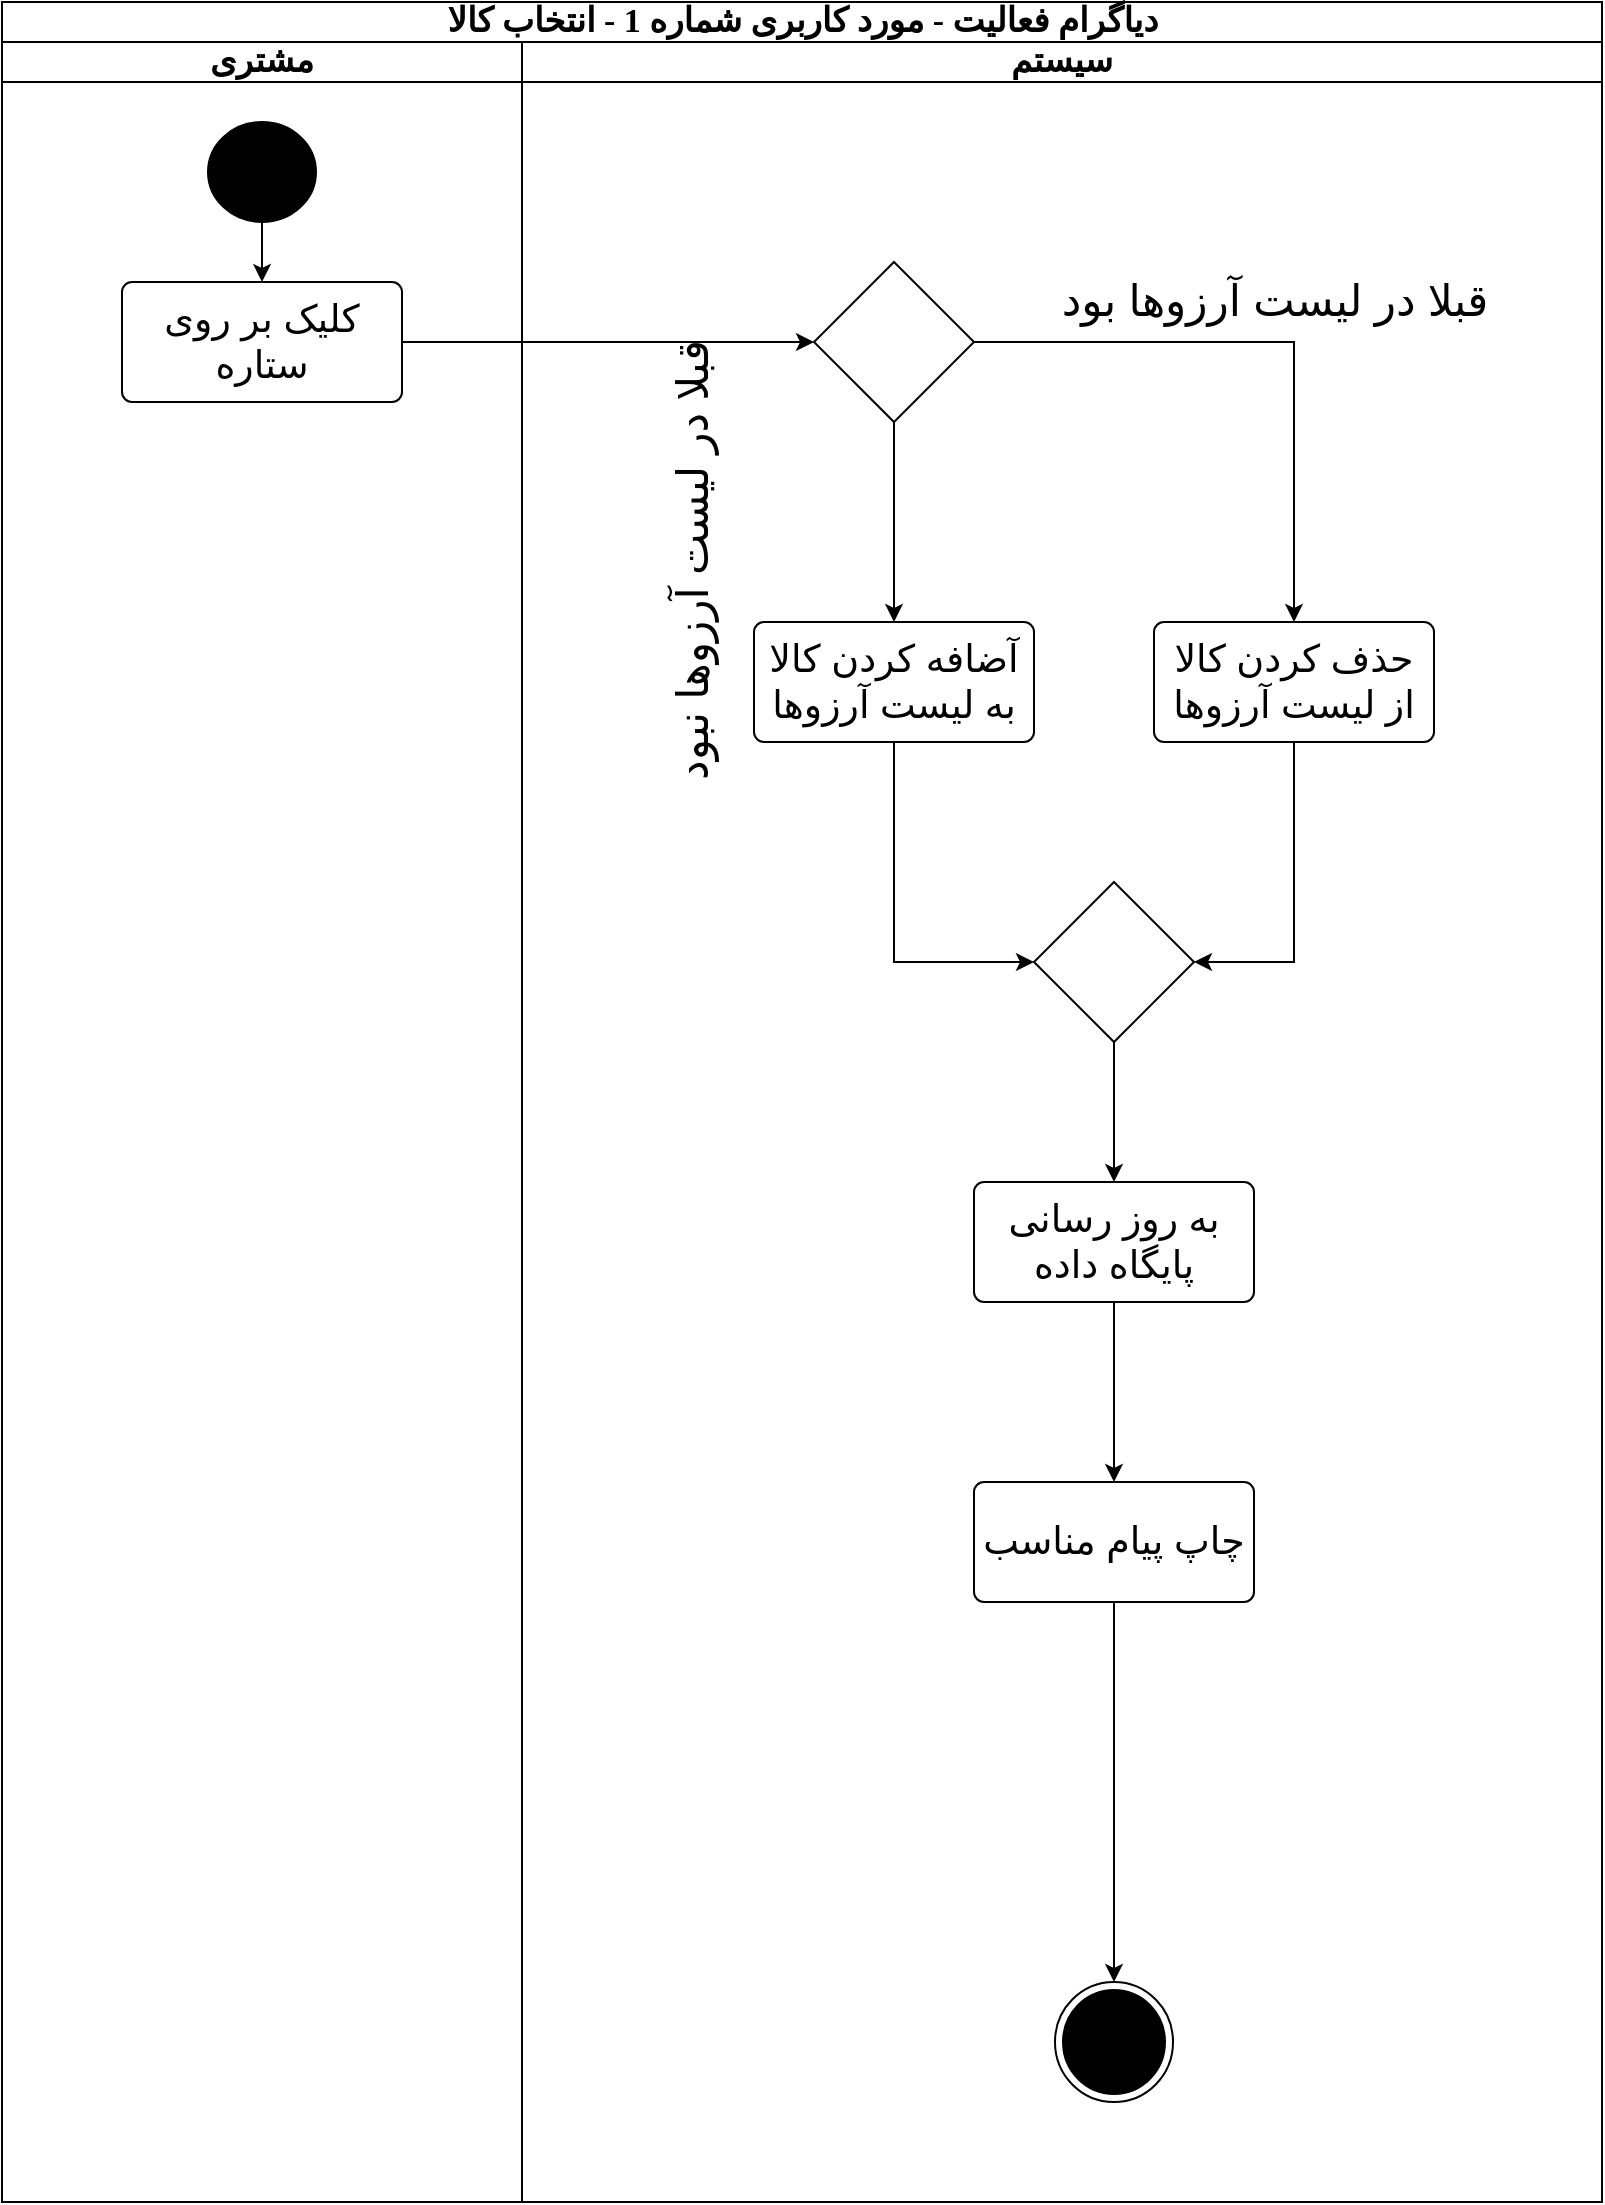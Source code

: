 <mxfile version="24.4.4" type="device">
  <diagram name="Page-1" id="0783ab3e-0a74-02c8-0abd-f7b4e66b4bec">
    <mxGraphModel dx="2625" dy="1325" grid="1" gridSize="10" guides="1" tooltips="1" connect="1" arrows="1" fold="1" page="1" pageScale="1" pageWidth="827" pageHeight="1169" background="none" math="0" shadow="0">
      <root>
        <mxCell id="0" />
        <mxCell id="1" parent="0" />
        <mxCell id="1c1d494c118603dd-1" value="دیاگرام فعالیت - مورد کاربری شماره 1 - انتخاب کالا" style="swimlane;html=1;childLayout=stackLayout;startSize=20;rounded=0;shadow=0;comic=0;labelBackgroundColor=none;strokeWidth=1;fontFamily=Verdana;fontSize=17;align=center;" parent="1" vertex="1">
          <mxGeometry x="14" y="20" width="800" height="1100" as="geometry" />
        </mxCell>
        <mxCell id="bYX_rBt1W14Q4xHbeTwR-1" value="مشتری" style="swimlane;startSize=20;whiteSpace=wrap;html=1;fontSize=17;" vertex="1" parent="1c1d494c118603dd-1">
          <mxGeometry y="20" width="260" height="1080" as="geometry" />
        </mxCell>
        <mxCell id="bYX_rBt1W14Q4xHbeTwR-70" style="edgeStyle=orthogonalEdgeStyle;rounded=0;orthogonalLoop=1;jettySize=auto;html=1;entryX=0.5;entryY=0;entryDx=0;entryDy=0;" edge="1" parent="bYX_rBt1W14Q4xHbeTwR-1" source="bYX_rBt1W14Q4xHbeTwR-68" target="bYX_rBt1W14Q4xHbeTwR-69">
          <mxGeometry relative="1" as="geometry" />
        </mxCell>
        <mxCell id="bYX_rBt1W14Q4xHbeTwR-68" value="" style="ellipse;fillColor=strokeColor;html=1;" vertex="1" parent="bYX_rBt1W14Q4xHbeTwR-1">
          <mxGeometry x="103" y="40" width="54" height="50" as="geometry" />
        </mxCell>
        <mxCell id="bYX_rBt1W14Q4xHbeTwR-69" value="&lt;font style=&quot;font-size: 19px;&quot;&gt;کلیک بر روی ستاره&lt;/font&gt;" style="html=1;align=center;verticalAlign=middle;rounded=1;absoluteArcSize=1;arcSize=10;dashed=0;whiteSpace=wrap;" vertex="1" parent="bYX_rBt1W14Q4xHbeTwR-1">
          <mxGeometry x="60" y="120" width="140" height="60" as="geometry" />
        </mxCell>
        <mxCell id="bYX_rBt1W14Q4xHbeTwR-3" value="سیستم" style="swimlane;startSize=20;whiteSpace=wrap;html=1;fontSize=17;" vertex="1" parent="1c1d494c118603dd-1">
          <mxGeometry x="260" y="20" width="540" height="1080" as="geometry" />
        </mxCell>
        <mxCell id="bYX_rBt1W14Q4xHbeTwR-74" style="edgeStyle=orthogonalEdgeStyle;rounded=0;orthogonalLoop=1;jettySize=auto;html=1;entryX=0.5;entryY=0;entryDx=0;entryDy=0;" edge="1" parent="bYX_rBt1W14Q4xHbeTwR-3" source="bYX_rBt1W14Q4xHbeTwR-71" target="bYX_rBt1W14Q4xHbeTwR-73">
          <mxGeometry relative="1" as="geometry" />
        </mxCell>
        <mxCell id="bYX_rBt1W14Q4xHbeTwR-75" value="&lt;font style=&quot;font-size: 22px;&quot;&gt;قبلا در لیست آرزوها نبود&lt;/font&gt;" style="edgeLabel;html=1;align=center;verticalAlign=middle;resizable=0;points=[];rotation=-90;" vertex="1" connectable="0" parent="bYX_rBt1W14Q4xHbeTwR-74">
          <mxGeometry x="0.532" relative="1" as="geometry">
            <mxPoint x="-100" y="-7" as="offset" />
          </mxGeometry>
        </mxCell>
        <mxCell id="bYX_rBt1W14Q4xHbeTwR-77" style="edgeStyle=orthogonalEdgeStyle;rounded=0;orthogonalLoop=1;jettySize=auto;html=1;entryX=0.5;entryY=0;entryDx=0;entryDy=0;" edge="1" parent="bYX_rBt1W14Q4xHbeTwR-3" source="bYX_rBt1W14Q4xHbeTwR-71" target="bYX_rBt1W14Q4xHbeTwR-76">
          <mxGeometry relative="1" as="geometry" />
        </mxCell>
        <mxCell id="bYX_rBt1W14Q4xHbeTwR-79" value="&lt;span style=&quot;font-size: 22px;&quot;&gt;قبلا در لیست آرزوها بود&lt;/span&gt;" style="edgeLabel;html=1;align=center;verticalAlign=middle;resizable=0;points=[];" vertex="1" connectable="0" parent="bYX_rBt1W14Q4xHbeTwR-77">
          <mxGeometry x="0.588" y="-2" relative="1" as="geometry">
            <mxPoint x="-8" y="-98" as="offset" />
          </mxGeometry>
        </mxCell>
        <mxCell id="bYX_rBt1W14Q4xHbeTwR-71" value="" style="rhombus;whiteSpace=wrap;html=1;" vertex="1" parent="bYX_rBt1W14Q4xHbeTwR-3">
          <mxGeometry x="146" y="110" width="80" height="80" as="geometry" />
        </mxCell>
        <mxCell id="bYX_rBt1W14Q4xHbeTwR-82" style="edgeStyle=orthogonalEdgeStyle;rounded=0;orthogonalLoop=1;jettySize=auto;html=1;entryX=0;entryY=0.5;entryDx=0;entryDy=0;" edge="1" parent="bYX_rBt1W14Q4xHbeTwR-3" source="bYX_rBt1W14Q4xHbeTwR-73" target="bYX_rBt1W14Q4xHbeTwR-80">
          <mxGeometry relative="1" as="geometry" />
        </mxCell>
        <mxCell id="bYX_rBt1W14Q4xHbeTwR-73" value="&lt;span style=&quot;font-size: 19px;&quot;&gt;آضافه کردن کالا به لیست آرزوها&lt;/span&gt;" style="html=1;align=center;verticalAlign=middle;rounded=1;absoluteArcSize=1;arcSize=10;dashed=0;whiteSpace=wrap;" vertex="1" parent="bYX_rBt1W14Q4xHbeTwR-3">
          <mxGeometry x="116" y="290" width="140" height="60" as="geometry" />
        </mxCell>
        <mxCell id="bYX_rBt1W14Q4xHbeTwR-81" style="edgeStyle=orthogonalEdgeStyle;rounded=0;orthogonalLoop=1;jettySize=auto;html=1;entryX=1;entryY=0.5;entryDx=0;entryDy=0;" edge="1" parent="bYX_rBt1W14Q4xHbeTwR-3" source="bYX_rBt1W14Q4xHbeTwR-76" target="bYX_rBt1W14Q4xHbeTwR-80">
          <mxGeometry relative="1" as="geometry" />
        </mxCell>
        <mxCell id="bYX_rBt1W14Q4xHbeTwR-76" value="&lt;span style=&quot;font-size: 19px;&quot;&gt;حذف کردن کالا از لیست آرزوها&lt;/span&gt;" style="html=1;align=center;verticalAlign=middle;rounded=1;absoluteArcSize=1;arcSize=10;dashed=0;whiteSpace=wrap;" vertex="1" parent="bYX_rBt1W14Q4xHbeTwR-3">
          <mxGeometry x="316" y="290" width="140" height="60" as="geometry" />
        </mxCell>
        <mxCell id="bYX_rBt1W14Q4xHbeTwR-84" style="edgeStyle=orthogonalEdgeStyle;rounded=0;orthogonalLoop=1;jettySize=auto;html=1;entryX=0.5;entryY=0;entryDx=0;entryDy=0;" edge="1" parent="bYX_rBt1W14Q4xHbeTwR-3" source="bYX_rBt1W14Q4xHbeTwR-80" target="bYX_rBt1W14Q4xHbeTwR-83">
          <mxGeometry relative="1" as="geometry" />
        </mxCell>
        <mxCell id="bYX_rBt1W14Q4xHbeTwR-80" value="" style="rhombus;whiteSpace=wrap;html=1;" vertex="1" parent="bYX_rBt1W14Q4xHbeTwR-3">
          <mxGeometry x="256" y="420" width="80" height="80" as="geometry" />
        </mxCell>
        <mxCell id="bYX_rBt1W14Q4xHbeTwR-86" style="edgeStyle=orthogonalEdgeStyle;rounded=0;orthogonalLoop=1;jettySize=auto;html=1;entryX=0.5;entryY=0;entryDx=0;entryDy=0;" edge="1" parent="bYX_rBt1W14Q4xHbeTwR-3" source="bYX_rBt1W14Q4xHbeTwR-83" target="bYX_rBt1W14Q4xHbeTwR-85">
          <mxGeometry relative="1" as="geometry" />
        </mxCell>
        <mxCell id="bYX_rBt1W14Q4xHbeTwR-83" value="&lt;span style=&quot;font-size: 19px;&quot;&gt;به روز رسانی پایگاه داده&lt;/span&gt;" style="html=1;align=center;verticalAlign=middle;rounded=1;absoluteArcSize=1;arcSize=10;dashed=0;whiteSpace=wrap;" vertex="1" parent="bYX_rBt1W14Q4xHbeTwR-3">
          <mxGeometry x="226" y="570" width="140" height="60" as="geometry" />
        </mxCell>
        <mxCell id="bYX_rBt1W14Q4xHbeTwR-88" style="edgeStyle=orthogonalEdgeStyle;rounded=0;orthogonalLoop=1;jettySize=auto;html=1;entryX=0.5;entryY=0;entryDx=0;entryDy=0;" edge="1" parent="bYX_rBt1W14Q4xHbeTwR-3" source="bYX_rBt1W14Q4xHbeTwR-85" target="bYX_rBt1W14Q4xHbeTwR-87">
          <mxGeometry relative="1" as="geometry" />
        </mxCell>
        <mxCell id="bYX_rBt1W14Q4xHbeTwR-85" value="&lt;span style=&quot;font-size: 19px;&quot;&gt;چاپ پیام مناسب&lt;/span&gt;" style="html=1;align=center;verticalAlign=middle;rounded=1;absoluteArcSize=1;arcSize=10;dashed=0;whiteSpace=wrap;" vertex="1" parent="bYX_rBt1W14Q4xHbeTwR-3">
          <mxGeometry x="226" y="720" width="140" height="60" as="geometry" />
        </mxCell>
        <mxCell id="bYX_rBt1W14Q4xHbeTwR-87" value="" style="ellipse;html=1;shape=endState;fillColor=strokeColor;" vertex="1" parent="bYX_rBt1W14Q4xHbeTwR-3">
          <mxGeometry x="266.5" y="970" width="59" height="60" as="geometry" />
        </mxCell>
        <mxCell id="bYX_rBt1W14Q4xHbeTwR-72" style="edgeStyle=orthogonalEdgeStyle;rounded=0;orthogonalLoop=1;jettySize=auto;html=1;entryX=0;entryY=0.5;entryDx=0;entryDy=0;" edge="1" parent="1c1d494c118603dd-1" source="bYX_rBt1W14Q4xHbeTwR-69" target="bYX_rBt1W14Q4xHbeTwR-71">
          <mxGeometry relative="1" as="geometry" />
        </mxCell>
      </root>
    </mxGraphModel>
  </diagram>
</mxfile>
